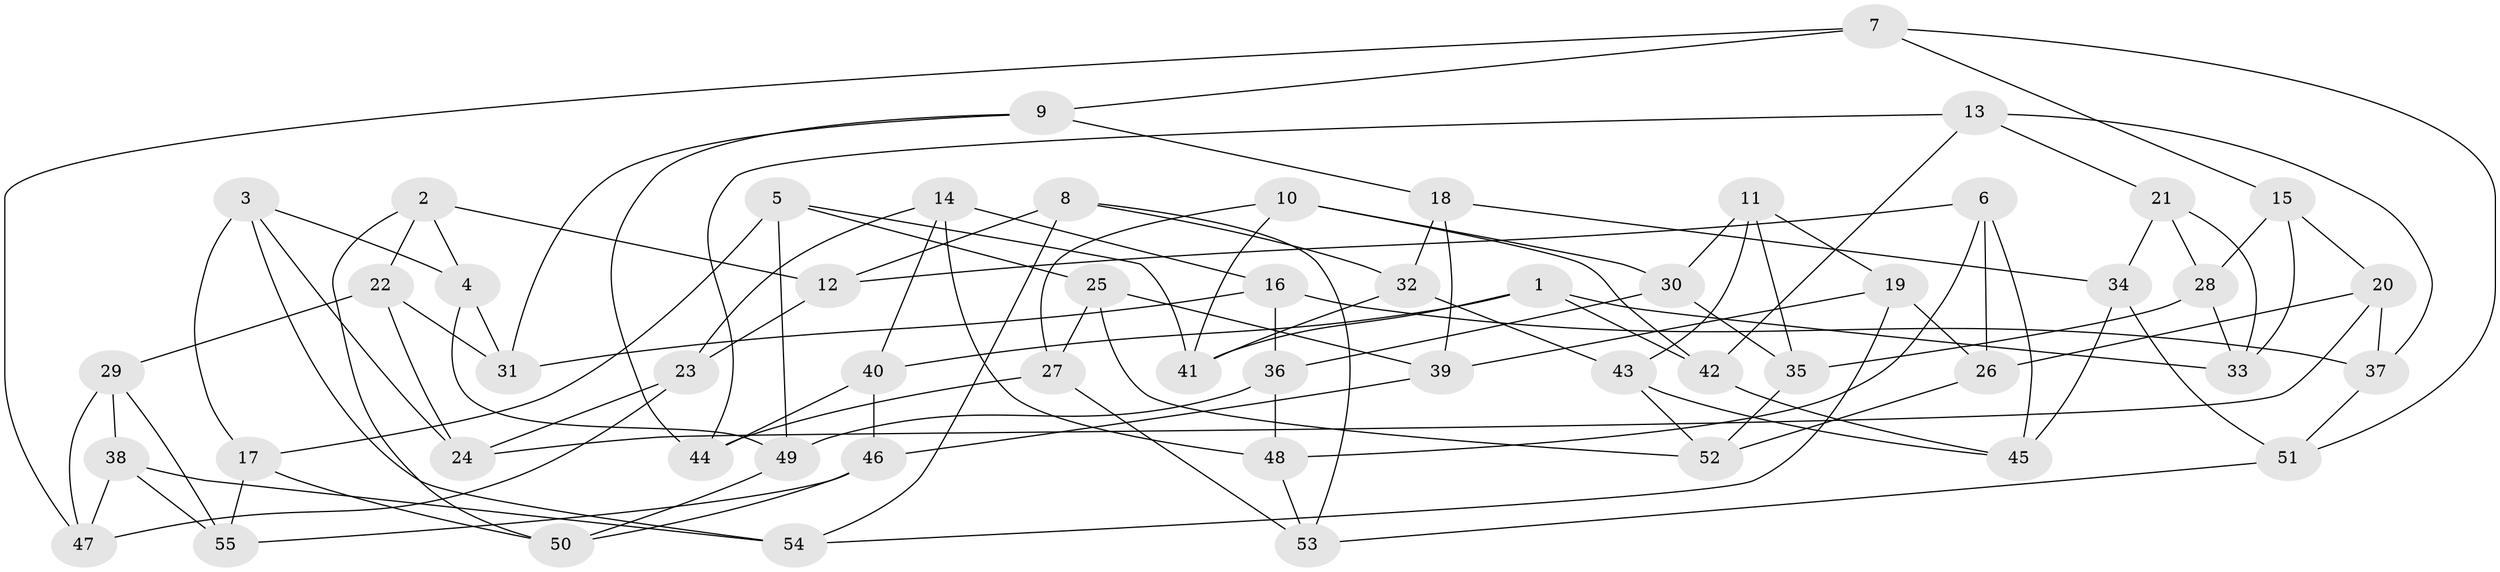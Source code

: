 // Generated by graph-tools (version 1.1) at 2025/02/03/09/25 03:02:59]
// undirected, 55 vertices, 110 edges
graph export_dot {
graph [start="1"]
  node [color=gray90,style=filled];
  1;
  2;
  3;
  4;
  5;
  6;
  7;
  8;
  9;
  10;
  11;
  12;
  13;
  14;
  15;
  16;
  17;
  18;
  19;
  20;
  21;
  22;
  23;
  24;
  25;
  26;
  27;
  28;
  29;
  30;
  31;
  32;
  33;
  34;
  35;
  36;
  37;
  38;
  39;
  40;
  41;
  42;
  43;
  44;
  45;
  46;
  47;
  48;
  49;
  50;
  51;
  52;
  53;
  54;
  55;
  1 -- 33;
  1 -- 40;
  1 -- 41;
  1 -- 42;
  2 -- 50;
  2 -- 12;
  2 -- 4;
  2 -- 22;
  3 -- 4;
  3 -- 54;
  3 -- 17;
  3 -- 24;
  4 -- 49;
  4 -- 31;
  5 -- 41;
  5 -- 17;
  5 -- 25;
  5 -- 49;
  6 -- 48;
  6 -- 12;
  6 -- 26;
  6 -- 45;
  7 -- 47;
  7 -- 9;
  7 -- 51;
  7 -- 15;
  8 -- 53;
  8 -- 54;
  8 -- 12;
  8 -- 32;
  9 -- 18;
  9 -- 44;
  9 -- 31;
  10 -- 30;
  10 -- 41;
  10 -- 27;
  10 -- 42;
  11 -- 30;
  11 -- 43;
  11 -- 35;
  11 -- 19;
  12 -- 23;
  13 -- 37;
  13 -- 21;
  13 -- 42;
  13 -- 44;
  14 -- 16;
  14 -- 48;
  14 -- 40;
  14 -- 23;
  15 -- 20;
  15 -- 28;
  15 -- 33;
  16 -- 31;
  16 -- 37;
  16 -- 36;
  17 -- 55;
  17 -- 50;
  18 -- 39;
  18 -- 32;
  18 -- 34;
  19 -- 26;
  19 -- 54;
  19 -- 39;
  20 -- 37;
  20 -- 26;
  20 -- 24;
  21 -- 28;
  21 -- 34;
  21 -- 33;
  22 -- 24;
  22 -- 31;
  22 -- 29;
  23 -- 24;
  23 -- 47;
  25 -- 27;
  25 -- 52;
  25 -- 39;
  26 -- 52;
  27 -- 44;
  27 -- 53;
  28 -- 33;
  28 -- 35;
  29 -- 38;
  29 -- 47;
  29 -- 55;
  30 -- 35;
  30 -- 36;
  32 -- 43;
  32 -- 41;
  34 -- 51;
  34 -- 45;
  35 -- 52;
  36 -- 49;
  36 -- 48;
  37 -- 51;
  38 -- 55;
  38 -- 54;
  38 -- 47;
  39 -- 46;
  40 -- 44;
  40 -- 46;
  42 -- 45;
  43 -- 52;
  43 -- 45;
  46 -- 50;
  46 -- 55;
  48 -- 53;
  49 -- 50;
  51 -- 53;
}
